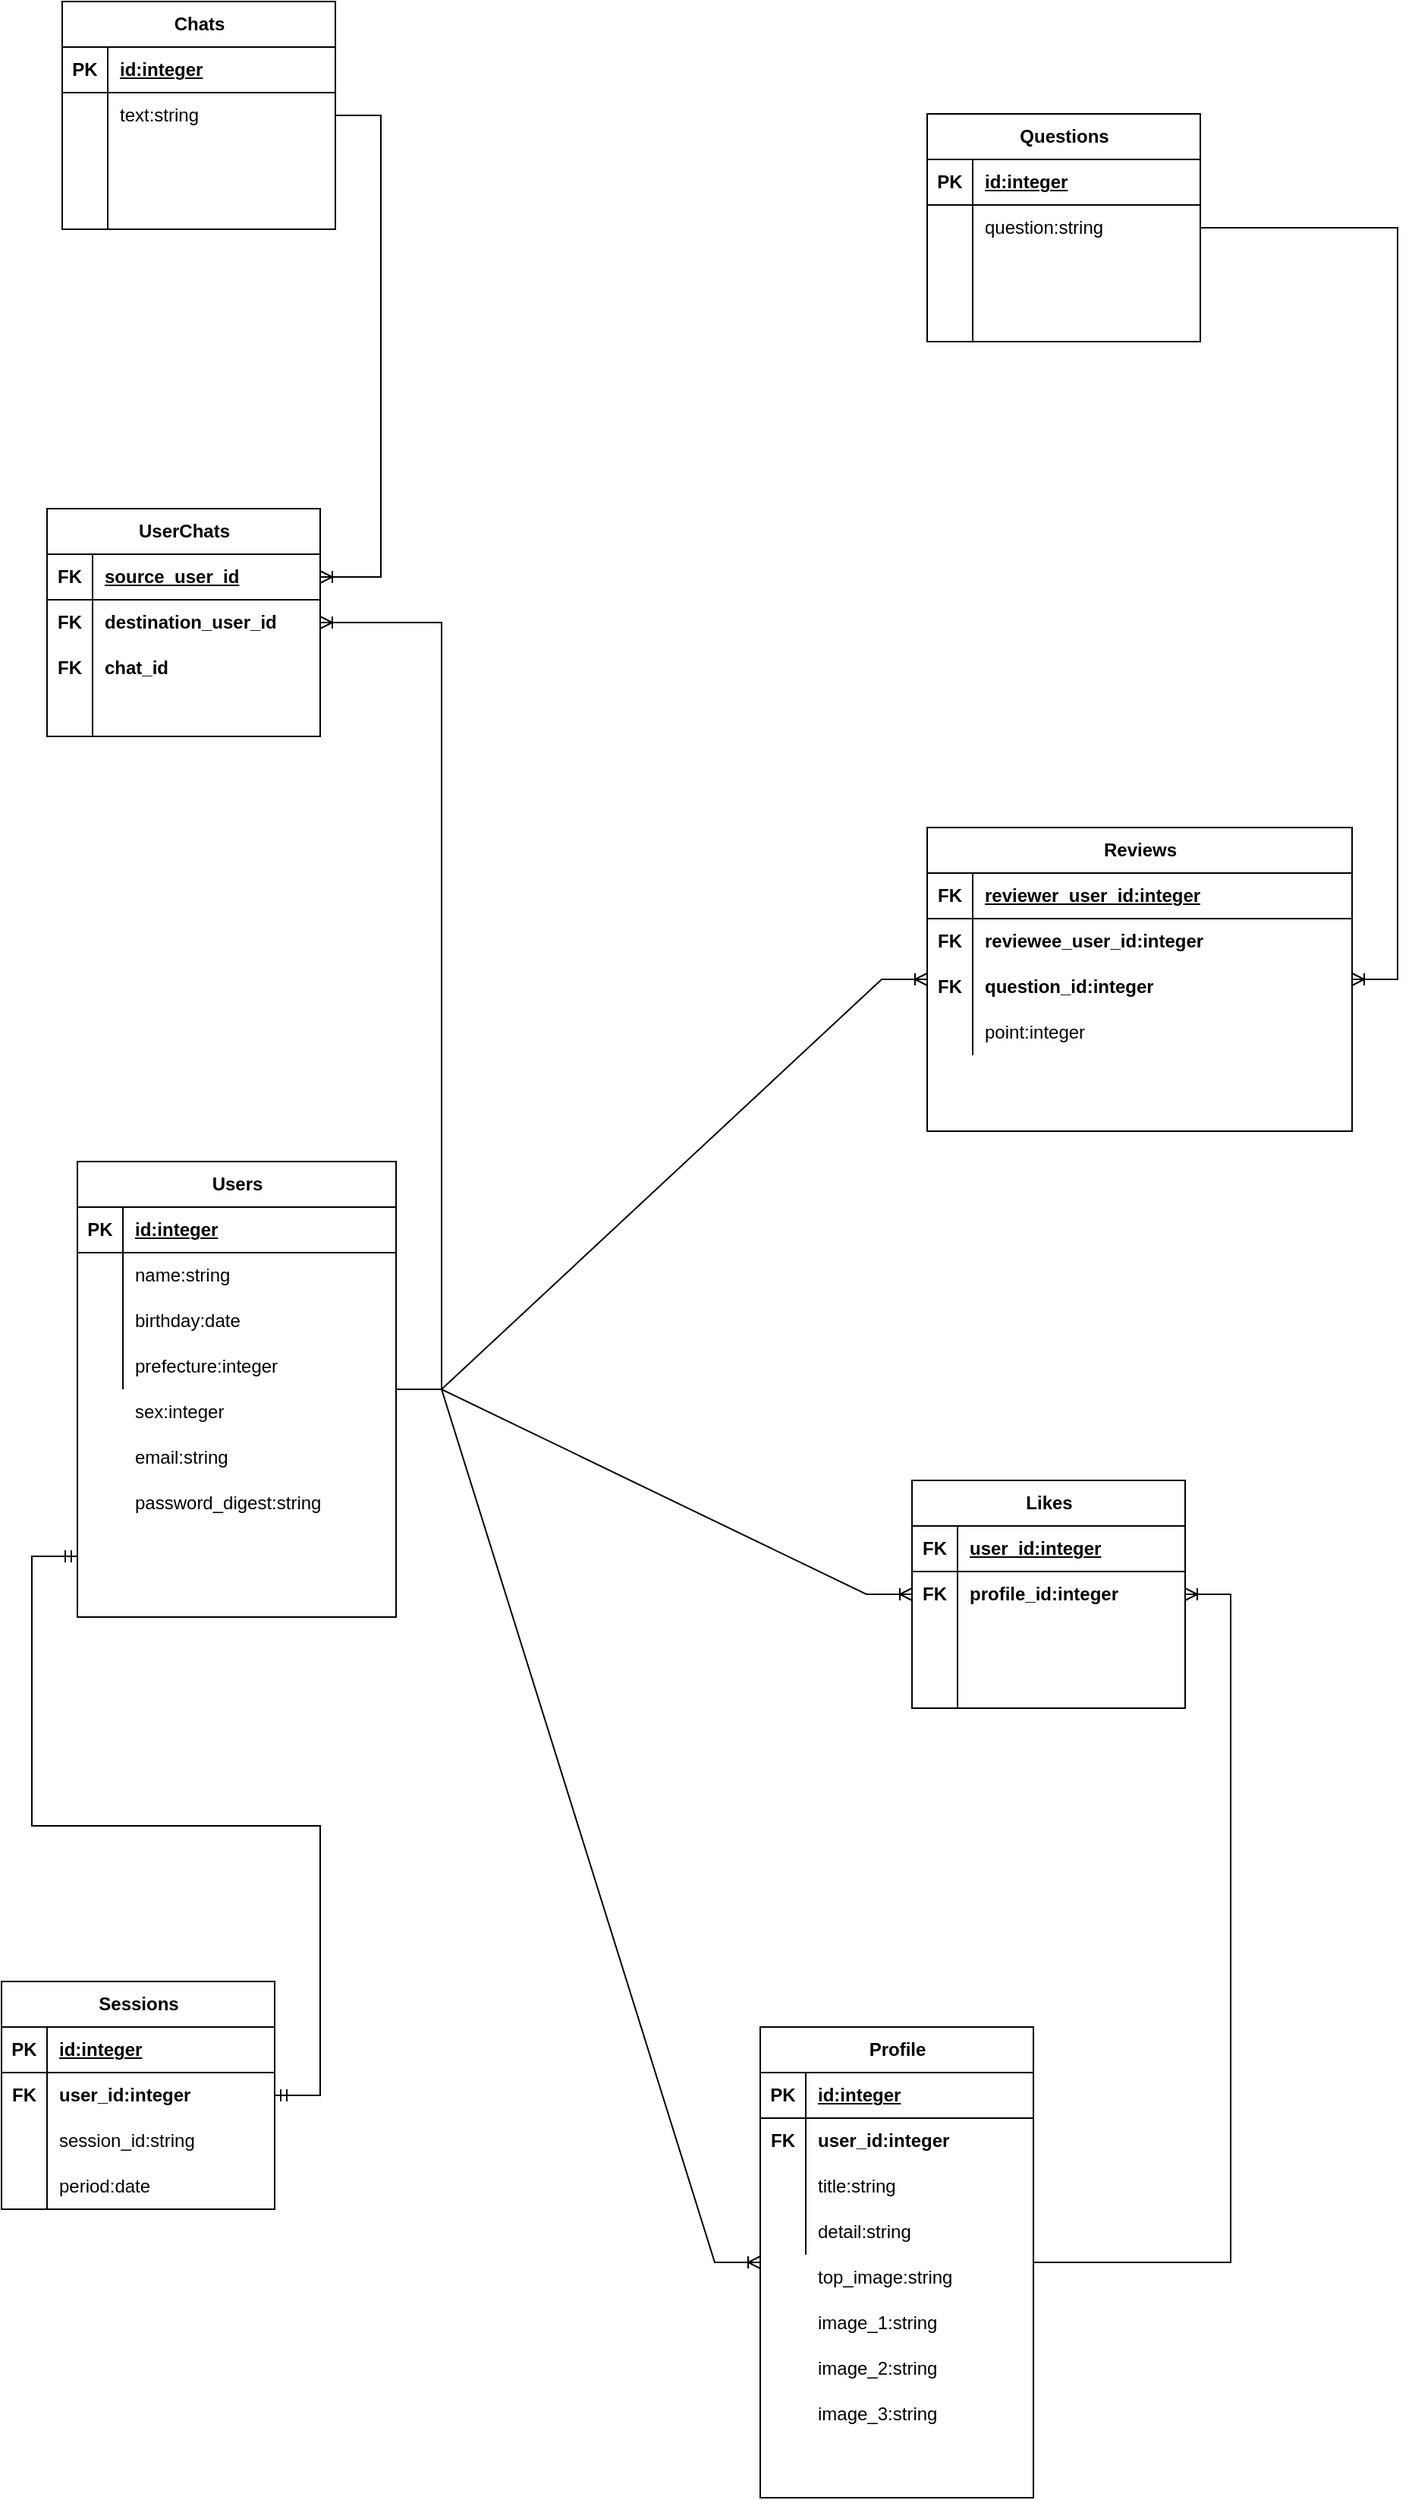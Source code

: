 <mxfile version="23.1.5" type="device">
  <diagram id="BLZIID66bsK2ptRVcvr9" name="ページ1">
    <mxGraphModel dx="1247" dy="2004" grid="1" gridSize="10" guides="1" tooltips="1" connect="1" arrows="1" fold="1" page="1" pageScale="1" pageWidth="827" pageHeight="1169" math="0" shadow="0">
      <root>
        <mxCell id="0" />
        <mxCell id="1" parent="0" />
        <mxCell id="9AcYq1qydNbDx8dI2Pm3-14" value="Users" style="shape=table;startSize=30;container=1;collapsible=1;childLayout=tableLayout;fixedRows=1;rowLines=0;fontStyle=1;align=center;resizeLast=1;html=1;" parent="1" vertex="1">
          <mxGeometry x="530" y="180" width="210" height="300" as="geometry" />
        </mxCell>
        <mxCell id="9AcYq1qydNbDx8dI2Pm3-15" value="" style="shape=tableRow;horizontal=0;startSize=0;swimlaneHead=0;swimlaneBody=0;fillColor=none;collapsible=0;dropTarget=0;points=[[0,0.5],[1,0.5]];portConstraint=eastwest;top=0;left=0;right=0;bottom=1;" parent="9AcYq1qydNbDx8dI2Pm3-14" vertex="1">
          <mxGeometry y="30" width="210" height="30" as="geometry" />
        </mxCell>
        <mxCell id="9AcYq1qydNbDx8dI2Pm3-16" value="PK" style="shape=partialRectangle;connectable=0;fillColor=none;top=0;left=0;bottom=0;right=0;fontStyle=1;overflow=hidden;whiteSpace=wrap;html=1;" parent="9AcYq1qydNbDx8dI2Pm3-15" vertex="1">
          <mxGeometry width="30" height="30" as="geometry">
            <mxRectangle width="30" height="30" as="alternateBounds" />
          </mxGeometry>
        </mxCell>
        <mxCell id="9AcYq1qydNbDx8dI2Pm3-17" value="id:integer" style="shape=partialRectangle;connectable=0;fillColor=none;top=0;left=0;bottom=0;right=0;align=left;spacingLeft=6;fontStyle=5;overflow=hidden;whiteSpace=wrap;html=1;" parent="9AcYq1qydNbDx8dI2Pm3-15" vertex="1">
          <mxGeometry x="30" width="180" height="30" as="geometry">
            <mxRectangle width="180" height="30" as="alternateBounds" />
          </mxGeometry>
        </mxCell>
        <mxCell id="9AcYq1qydNbDx8dI2Pm3-18" value="" style="shape=tableRow;horizontal=0;startSize=0;swimlaneHead=0;swimlaneBody=0;fillColor=none;collapsible=0;dropTarget=0;points=[[0,0.5],[1,0.5]];portConstraint=eastwest;top=0;left=0;right=0;bottom=0;" parent="9AcYq1qydNbDx8dI2Pm3-14" vertex="1">
          <mxGeometry y="60" width="210" height="30" as="geometry" />
        </mxCell>
        <mxCell id="9AcYq1qydNbDx8dI2Pm3-19" value="" style="shape=partialRectangle;connectable=0;fillColor=none;top=0;left=0;bottom=0;right=0;editable=1;overflow=hidden;whiteSpace=wrap;html=1;" parent="9AcYq1qydNbDx8dI2Pm3-18" vertex="1">
          <mxGeometry width="30" height="30" as="geometry">
            <mxRectangle width="30" height="30" as="alternateBounds" />
          </mxGeometry>
        </mxCell>
        <mxCell id="9AcYq1qydNbDx8dI2Pm3-20" value="name:string" style="shape=partialRectangle;connectable=0;fillColor=none;top=0;left=0;bottom=0;right=0;align=left;spacingLeft=6;overflow=hidden;whiteSpace=wrap;html=1;" parent="9AcYq1qydNbDx8dI2Pm3-18" vertex="1">
          <mxGeometry x="30" width="180" height="30" as="geometry">
            <mxRectangle width="180" height="30" as="alternateBounds" />
          </mxGeometry>
        </mxCell>
        <mxCell id="9AcYq1qydNbDx8dI2Pm3-21" value="" style="shape=tableRow;horizontal=0;startSize=0;swimlaneHead=0;swimlaneBody=0;fillColor=none;collapsible=0;dropTarget=0;points=[[0,0.5],[1,0.5]];portConstraint=eastwest;top=0;left=0;right=0;bottom=0;" parent="9AcYq1qydNbDx8dI2Pm3-14" vertex="1">
          <mxGeometry y="90" width="210" height="30" as="geometry" />
        </mxCell>
        <mxCell id="9AcYq1qydNbDx8dI2Pm3-22" value="" style="shape=partialRectangle;connectable=0;fillColor=none;top=0;left=0;bottom=0;right=0;editable=1;overflow=hidden;whiteSpace=wrap;html=1;" parent="9AcYq1qydNbDx8dI2Pm3-21" vertex="1">
          <mxGeometry width="30" height="30" as="geometry">
            <mxRectangle width="30" height="30" as="alternateBounds" />
          </mxGeometry>
        </mxCell>
        <mxCell id="9AcYq1qydNbDx8dI2Pm3-23" value="birthday:date" style="shape=partialRectangle;connectable=0;fillColor=none;top=0;left=0;bottom=0;right=0;align=left;spacingLeft=6;overflow=hidden;whiteSpace=wrap;html=1;" parent="9AcYq1qydNbDx8dI2Pm3-21" vertex="1">
          <mxGeometry x="30" width="180" height="30" as="geometry">
            <mxRectangle width="180" height="30" as="alternateBounds" />
          </mxGeometry>
        </mxCell>
        <mxCell id="9AcYq1qydNbDx8dI2Pm3-24" value="" style="shape=tableRow;horizontal=0;startSize=0;swimlaneHead=0;swimlaneBody=0;fillColor=none;collapsible=0;dropTarget=0;points=[[0,0.5],[1,0.5]];portConstraint=eastwest;top=0;left=0;right=0;bottom=0;" parent="9AcYq1qydNbDx8dI2Pm3-14" vertex="1">
          <mxGeometry y="120" width="210" height="30" as="geometry" />
        </mxCell>
        <mxCell id="9AcYq1qydNbDx8dI2Pm3-25" value="" style="shape=partialRectangle;connectable=0;fillColor=none;top=0;left=0;bottom=0;right=0;editable=1;overflow=hidden;whiteSpace=wrap;html=1;" parent="9AcYq1qydNbDx8dI2Pm3-24" vertex="1">
          <mxGeometry width="30" height="30" as="geometry">
            <mxRectangle width="30" height="30" as="alternateBounds" />
          </mxGeometry>
        </mxCell>
        <mxCell id="9AcYq1qydNbDx8dI2Pm3-26" value="prefecture:integer" style="shape=partialRectangle;connectable=0;fillColor=none;top=0;left=0;bottom=0;right=0;align=left;spacingLeft=6;overflow=hidden;whiteSpace=wrap;html=1;" parent="9AcYq1qydNbDx8dI2Pm3-24" vertex="1">
          <mxGeometry x="30" width="180" height="30" as="geometry">
            <mxRectangle width="180" height="30" as="alternateBounds" />
          </mxGeometry>
        </mxCell>
        <mxCell id="9AcYq1qydNbDx8dI2Pm3-27" value="Chats" style="shape=table;startSize=30;container=1;collapsible=1;childLayout=tableLayout;fixedRows=1;rowLines=0;fontStyle=1;align=center;resizeLast=1;html=1;" parent="1" vertex="1">
          <mxGeometry x="520" y="-584" width="180" height="150" as="geometry" />
        </mxCell>
        <mxCell id="9AcYq1qydNbDx8dI2Pm3-28" value="" style="shape=tableRow;horizontal=0;startSize=0;swimlaneHead=0;swimlaneBody=0;fillColor=none;collapsible=0;dropTarget=0;points=[[0,0.5],[1,0.5]];portConstraint=eastwest;top=0;left=0;right=0;bottom=1;" parent="9AcYq1qydNbDx8dI2Pm3-27" vertex="1">
          <mxGeometry y="30" width="180" height="30" as="geometry" />
        </mxCell>
        <mxCell id="9AcYq1qydNbDx8dI2Pm3-29" value="PK" style="shape=partialRectangle;connectable=0;fillColor=none;top=0;left=0;bottom=0;right=0;fontStyle=1;overflow=hidden;whiteSpace=wrap;html=1;" parent="9AcYq1qydNbDx8dI2Pm3-28" vertex="1">
          <mxGeometry width="30" height="30" as="geometry">
            <mxRectangle width="30" height="30" as="alternateBounds" />
          </mxGeometry>
        </mxCell>
        <mxCell id="9AcYq1qydNbDx8dI2Pm3-30" value="id:integer" style="shape=partialRectangle;connectable=0;fillColor=none;top=0;left=0;bottom=0;right=0;align=left;spacingLeft=6;fontStyle=5;overflow=hidden;whiteSpace=wrap;html=1;" parent="9AcYq1qydNbDx8dI2Pm3-28" vertex="1">
          <mxGeometry x="30" width="150" height="30" as="geometry">
            <mxRectangle width="150" height="30" as="alternateBounds" />
          </mxGeometry>
        </mxCell>
        <mxCell id="9AcYq1qydNbDx8dI2Pm3-31" value="" style="shape=tableRow;horizontal=0;startSize=0;swimlaneHead=0;swimlaneBody=0;fillColor=none;collapsible=0;dropTarget=0;points=[[0,0.5],[1,0.5]];portConstraint=eastwest;top=0;left=0;right=0;bottom=0;" parent="9AcYq1qydNbDx8dI2Pm3-27" vertex="1">
          <mxGeometry y="60" width="180" height="30" as="geometry" />
        </mxCell>
        <mxCell id="9AcYq1qydNbDx8dI2Pm3-32" value="" style="shape=partialRectangle;connectable=0;fillColor=none;top=0;left=0;bottom=0;right=0;editable=1;overflow=hidden;whiteSpace=wrap;html=1;" parent="9AcYq1qydNbDx8dI2Pm3-31" vertex="1">
          <mxGeometry width="30" height="30" as="geometry">
            <mxRectangle width="30" height="30" as="alternateBounds" />
          </mxGeometry>
        </mxCell>
        <mxCell id="9AcYq1qydNbDx8dI2Pm3-33" value="text:string" style="shape=partialRectangle;connectable=0;fillColor=none;top=0;left=0;bottom=0;right=0;align=left;spacingLeft=6;overflow=hidden;whiteSpace=wrap;html=1;" parent="9AcYq1qydNbDx8dI2Pm3-31" vertex="1">
          <mxGeometry x="30" width="150" height="30" as="geometry">
            <mxRectangle width="150" height="30" as="alternateBounds" />
          </mxGeometry>
        </mxCell>
        <mxCell id="9AcYq1qydNbDx8dI2Pm3-34" value="" style="shape=tableRow;horizontal=0;startSize=0;swimlaneHead=0;swimlaneBody=0;fillColor=none;collapsible=0;dropTarget=0;points=[[0,0.5],[1,0.5]];portConstraint=eastwest;top=0;left=0;right=0;bottom=0;" parent="9AcYq1qydNbDx8dI2Pm3-27" vertex="1">
          <mxGeometry y="90" width="180" height="30" as="geometry" />
        </mxCell>
        <mxCell id="9AcYq1qydNbDx8dI2Pm3-35" value="" style="shape=partialRectangle;connectable=0;fillColor=none;top=0;left=0;bottom=0;right=0;editable=1;overflow=hidden;whiteSpace=wrap;html=1;" parent="9AcYq1qydNbDx8dI2Pm3-34" vertex="1">
          <mxGeometry width="30" height="30" as="geometry">
            <mxRectangle width="30" height="30" as="alternateBounds" />
          </mxGeometry>
        </mxCell>
        <mxCell id="9AcYq1qydNbDx8dI2Pm3-36" value="" style="shape=partialRectangle;connectable=0;fillColor=none;top=0;left=0;bottom=0;right=0;align=left;spacingLeft=6;overflow=hidden;whiteSpace=wrap;html=1;" parent="9AcYq1qydNbDx8dI2Pm3-34" vertex="1">
          <mxGeometry x="30" width="150" height="30" as="geometry">
            <mxRectangle width="150" height="30" as="alternateBounds" />
          </mxGeometry>
        </mxCell>
        <mxCell id="9AcYq1qydNbDx8dI2Pm3-37" value="" style="shape=tableRow;horizontal=0;startSize=0;swimlaneHead=0;swimlaneBody=0;fillColor=none;collapsible=0;dropTarget=0;points=[[0,0.5],[1,0.5]];portConstraint=eastwest;top=0;left=0;right=0;bottom=0;" parent="9AcYq1qydNbDx8dI2Pm3-27" vertex="1">
          <mxGeometry y="120" width="180" height="30" as="geometry" />
        </mxCell>
        <mxCell id="9AcYq1qydNbDx8dI2Pm3-38" value="" style="shape=partialRectangle;connectable=0;fillColor=none;top=0;left=0;bottom=0;right=0;editable=1;overflow=hidden;whiteSpace=wrap;html=1;" parent="9AcYq1qydNbDx8dI2Pm3-37" vertex="1">
          <mxGeometry width="30" height="30" as="geometry">
            <mxRectangle width="30" height="30" as="alternateBounds" />
          </mxGeometry>
        </mxCell>
        <mxCell id="9AcYq1qydNbDx8dI2Pm3-39" value="" style="shape=partialRectangle;connectable=0;fillColor=none;top=0;left=0;bottom=0;right=0;align=left;spacingLeft=6;overflow=hidden;whiteSpace=wrap;html=1;" parent="9AcYq1qydNbDx8dI2Pm3-37" vertex="1">
          <mxGeometry x="30" width="150" height="30" as="geometry">
            <mxRectangle width="150" height="30" as="alternateBounds" />
          </mxGeometry>
        </mxCell>
        <mxCell id="9AcYq1qydNbDx8dI2Pm3-40" value="Reviews" style="shape=table;startSize=30;container=1;collapsible=1;childLayout=tableLayout;fixedRows=1;rowLines=0;fontStyle=1;align=center;resizeLast=1;html=1;" parent="1" vertex="1">
          <mxGeometry x="1090" y="-40" width="280" height="200" as="geometry" />
        </mxCell>
        <mxCell id="9AcYq1qydNbDx8dI2Pm3-41" value="" style="shape=tableRow;horizontal=0;startSize=0;swimlaneHead=0;swimlaneBody=0;fillColor=none;collapsible=0;dropTarget=0;points=[[0,0.5],[1,0.5]];portConstraint=eastwest;top=0;left=0;right=0;bottom=1;" parent="9AcYq1qydNbDx8dI2Pm3-40" vertex="1">
          <mxGeometry y="30" width="280" height="30" as="geometry" />
        </mxCell>
        <mxCell id="9AcYq1qydNbDx8dI2Pm3-42" value="FK" style="shape=partialRectangle;connectable=0;fillColor=none;top=0;left=0;bottom=0;right=0;fontStyle=1;overflow=hidden;whiteSpace=wrap;html=1;" parent="9AcYq1qydNbDx8dI2Pm3-41" vertex="1">
          <mxGeometry width="30" height="30" as="geometry">
            <mxRectangle width="30" height="30" as="alternateBounds" />
          </mxGeometry>
        </mxCell>
        <mxCell id="9AcYq1qydNbDx8dI2Pm3-43" value="reviewer_user_id:integer" style="shape=partialRectangle;connectable=0;fillColor=none;top=0;left=0;bottom=0;right=0;align=left;spacingLeft=6;fontStyle=5;overflow=hidden;whiteSpace=wrap;html=1;" parent="9AcYq1qydNbDx8dI2Pm3-41" vertex="1">
          <mxGeometry x="30" width="250" height="30" as="geometry">
            <mxRectangle width="250" height="30" as="alternateBounds" />
          </mxGeometry>
        </mxCell>
        <mxCell id="9AcYq1qydNbDx8dI2Pm3-44" value="" style="shape=tableRow;horizontal=0;startSize=0;swimlaneHead=0;swimlaneBody=0;fillColor=none;collapsible=0;dropTarget=0;points=[[0,0.5],[1,0.5]];portConstraint=eastwest;top=0;left=0;right=0;bottom=0;" parent="9AcYq1qydNbDx8dI2Pm3-40" vertex="1">
          <mxGeometry y="60" width="280" height="30" as="geometry" />
        </mxCell>
        <mxCell id="9AcYq1qydNbDx8dI2Pm3-45" value="" style="shape=partialRectangle;connectable=0;fillColor=none;top=0;left=0;bottom=0;right=0;editable=1;overflow=hidden;whiteSpace=wrap;html=1;" parent="9AcYq1qydNbDx8dI2Pm3-44" vertex="1">
          <mxGeometry width="30" height="30" as="geometry">
            <mxRectangle width="30" height="30" as="alternateBounds" />
          </mxGeometry>
        </mxCell>
        <mxCell id="9AcYq1qydNbDx8dI2Pm3-46" value="reviewee_user_id:integer" style="shape=partialRectangle;connectable=0;fillColor=none;top=0;left=0;bottom=0;right=0;align=left;spacingLeft=6;overflow=hidden;whiteSpace=wrap;html=1;fontStyle=1" parent="9AcYq1qydNbDx8dI2Pm3-44" vertex="1">
          <mxGeometry x="30" width="250" height="30" as="geometry">
            <mxRectangle width="250" height="30" as="alternateBounds" />
          </mxGeometry>
        </mxCell>
        <mxCell id="9AcYq1qydNbDx8dI2Pm3-47" value="" style="shape=tableRow;horizontal=0;startSize=0;swimlaneHead=0;swimlaneBody=0;fillColor=none;collapsible=0;dropTarget=0;points=[[0,0.5],[1,0.5]];portConstraint=eastwest;top=0;left=0;right=0;bottom=0;" parent="9AcYq1qydNbDx8dI2Pm3-40" vertex="1">
          <mxGeometry y="90" width="280" height="30" as="geometry" />
        </mxCell>
        <mxCell id="9AcYq1qydNbDx8dI2Pm3-48" value="" style="shape=partialRectangle;connectable=0;fillColor=none;top=0;left=0;bottom=0;right=0;editable=1;overflow=hidden;whiteSpace=wrap;html=1;" parent="9AcYq1qydNbDx8dI2Pm3-47" vertex="1">
          <mxGeometry width="30" height="30" as="geometry">
            <mxRectangle width="30" height="30" as="alternateBounds" />
          </mxGeometry>
        </mxCell>
        <mxCell id="9AcYq1qydNbDx8dI2Pm3-49" value="&lt;b&gt;question_id:integer&lt;/b&gt;" style="shape=partialRectangle;connectable=0;fillColor=none;top=0;left=0;bottom=0;right=0;align=left;spacingLeft=6;overflow=hidden;whiteSpace=wrap;html=1;" parent="9AcYq1qydNbDx8dI2Pm3-47" vertex="1">
          <mxGeometry x="30" width="250" height="30" as="geometry">
            <mxRectangle width="250" height="30" as="alternateBounds" />
          </mxGeometry>
        </mxCell>
        <mxCell id="9AcYq1qydNbDx8dI2Pm3-50" value="" style="shape=tableRow;horizontal=0;startSize=0;swimlaneHead=0;swimlaneBody=0;fillColor=none;collapsible=0;dropTarget=0;points=[[0,0.5],[1,0.5]];portConstraint=eastwest;top=0;left=0;right=0;bottom=0;" parent="9AcYq1qydNbDx8dI2Pm3-40" vertex="1">
          <mxGeometry y="120" width="280" height="30" as="geometry" />
        </mxCell>
        <mxCell id="9AcYq1qydNbDx8dI2Pm3-51" value="" style="shape=partialRectangle;connectable=0;fillColor=none;top=0;left=0;bottom=0;right=0;editable=1;overflow=hidden;whiteSpace=wrap;html=1;" parent="9AcYq1qydNbDx8dI2Pm3-50" vertex="1">
          <mxGeometry width="30" height="30" as="geometry">
            <mxRectangle width="30" height="30" as="alternateBounds" />
          </mxGeometry>
        </mxCell>
        <mxCell id="9AcYq1qydNbDx8dI2Pm3-52" value="point:integer" style="shape=partialRectangle;connectable=0;fillColor=none;top=0;left=0;bottom=0;right=0;align=left;spacingLeft=6;overflow=hidden;whiteSpace=wrap;html=1;" parent="9AcYq1qydNbDx8dI2Pm3-50" vertex="1">
          <mxGeometry x="30" width="250" height="30" as="geometry">
            <mxRectangle width="250" height="30" as="alternateBounds" />
          </mxGeometry>
        </mxCell>
        <mxCell id="9AcYq1qydNbDx8dI2Pm3-53" value="Sessions" style="shape=table;startSize=30;container=1;collapsible=1;childLayout=tableLayout;fixedRows=1;rowLines=0;fontStyle=1;align=center;resizeLast=1;html=1;" parent="1" vertex="1">
          <mxGeometry x="480" y="720" width="180" height="150" as="geometry" />
        </mxCell>
        <mxCell id="9AcYq1qydNbDx8dI2Pm3-54" value="" style="shape=tableRow;horizontal=0;startSize=0;swimlaneHead=0;swimlaneBody=0;fillColor=none;collapsible=0;dropTarget=0;points=[[0,0.5],[1,0.5]];portConstraint=eastwest;top=0;left=0;right=0;bottom=1;" parent="9AcYq1qydNbDx8dI2Pm3-53" vertex="1">
          <mxGeometry y="30" width="180" height="30" as="geometry" />
        </mxCell>
        <mxCell id="9AcYq1qydNbDx8dI2Pm3-55" value="PK" style="shape=partialRectangle;connectable=0;fillColor=none;top=0;left=0;bottom=0;right=0;fontStyle=1;overflow=hidden;whiteSpace=wrap;html=1;" parent="9AcYq1qydNbDx8dI2Pm3-54" vertex="1">
          <mxGeometry width="30" height="30" as="geometry">
            <mxRectangle width="30" height="30" as="alternateBounds" />
          </mxGeometry>
        </mxCell>
        <mxCell id="9AcYq1qydNbDx8dI2Pm3-56" value="id:integer" style="shape=partialRectangle;connectable=0;fillColor=none;top=0;left=0;bottom=0;right=0;align=left;spacingLeft=6;fontStyle=5;overflow=hidden;whiteSpace=wrap;html=1;" parent="9AcYq1qydNbDx8dI2Pm3-54" vertex="1">
          <mxGeometry x="30" width="150" height="30" as="geometry">
            <mxRectangle width="150" height="30" as="alternateBounds" />
          </mxGeometry>
        </mxCell>
        <mxCell id="9AcYq1qydNbDx8dI2Pm3-57" value="" style="shape=tableRow;horizontal=0;startSize=0;swimlaneHead=0;swimlaneBody=0;fillColor=none;collapsible=0;dropTarget=0;points=[[0,0.5],[1,0.5]];portConstraint=eastwest;top=0;left=0;right=0;bottom=0;" parent="9AcYq1qydNbDx8dI2Pm3-53" vertex="1">
          <mxGeometry y="60" width="180" height="30" as="geometry" />
        </mxCell>
        <mxCell id="9AcYq1qydNbDx8dI2Pm3-58" value="" style="shape=partialRectangle;connectable=0;fillColor=none;top=0;left=0;bottom=0;right=0;editable=1;overflow=hidden;whiteSpace=wrap;html=1;" parent="9AcYq1qydNbDx8dI2Pm3-57" vertex="1">
          <mxGeometry width="30" height="30" as="geometry">
            <mxRectangle width="30" height="30" as="alternateBounds" />
          </mxGeometry>
        </mxCell>
        <mxCell id="9AcYq1qydNbDx8dI2Pm3-59" value="user_id:integer" style="shape=partialRectangle;connectable=0;fillColor=none;top=0;left=0;bottom=0;right=0;align=left;spacingLeft=6;overflow=hidden;whiteSpace=wrap;html=1;fontStyle=1" parent="9AcYq1qydNbDx8dI2Pm3-57" vertex="1">
          <mxGeometry x="30" width="150" height="30" as="geometry">
            <mxRectangle width="150" height="30" as="alternateBounds" />
          </mxGeometry>
        </mxCell>
        <mxCell id="9AcYq1qydNbDx8dI2Pm3-60" value="" style="shape=tableRow;horizontal=0;startSize=0;swimlaneHead=0;swimlaneBody=0;fillColor=none;collapsible=0;dropTarget=0;points=[[0,0.5],[1,0.5]];portConstraint=eastwest;top=0;left=0;right=0;bottom=0;" parent="9AcYq1qydNbDx8dI2Pm3-53" vertex="1">
          <mxGeometry y="90" width="180" height="30" as="geometry" />
        </mxCell>
        <mxCell id="9AcYq1qydNbDx8dI2Pm3-61" value="" style="shape=partialRectangle;connectable=0;fillColor=none;top=0;left=0;bottom=0;right=0;editable=1;overflow=hidden;whiteSpace=wrap;html=1;" parent="9AcYq1qydNbDx8dI2Pm3-60" vertex="1">
          <mxGeometry width="30" height="30" as="geometry">
            <mxRectangle width="30" height="30" as="alternateBounds" />
          </mxGeometry>
        </mxCell>
        <mxCell id="9AcYq1qydNbDx8dI2Pm3-62" value="session_id:string" style="shape=partialRectangle;connectable=0;fillColor=none;top=0;left=0;bottom=0;right=0;align=left;spacingLeft=6;overflow=hidden;whiteSpace=wrap;html=1;" parent="9AcYq1qydNbDx8dI2Pm3-60" vertex="1">
          <mxGeometry x="30" width="150" height="30" as="geometry">
            <mxRectangle width="150" height="30" as="alternateBounds" />
          </mxGeometry>
        </mxCell>
        <mxCell id="9AcYq1qydNbDx8dI2Pm3-63" value="" style="shape=tableRow;horizontal=0;startSize=0;swimlaneHead=0;swimlaneBody=0;fillColor=none;collapsible=0;dropTarget=0;points=[[0,0.5],[1,0.5]];portConstraint=eastwest;top=0;left=0;right=0;bottom=0;" parent="9AcYq1qydNbDx8dI2Pm3-53" vertex="1">
          <mxGeometry y="120" width="180" height="30" as="geometry" />
        </mxCell>
        <mxCell id="9AcYq1qydNbDx8dI2Pm3-64" value="" style="shape=partialRectangle;connectable=0;fillColor=none;top=0;left=0;bottom=0;right=0;editable=1;overflow=hidden;whiteSpace=wrap;html=1;" parent="9AcYq1qydNbDx8dI2Pm3-63" vertex="1">
          <mxGeometry width="30" height="30" as="geometry">
            <mxRectangle width="30" height="30" as="alternateBounds" />
          </mxGeometry>
        </mxCell>
        <mxCell id="9AcYq1qydNbDx8dI2Pm3-65" value="" style="shape=partialRectangle;connectable=0;fillColor=none;top=0;left=0;bottom=0;right=0;align=left;spacingLeft=6;overflow=hidden;whiteSpace=wrap;html=1;" parent="9AcYq1qydNbDx8dI2Pm3-63" vertex="1">
          <mxGeometry x="30" width="150" height="30" as="geometry">
            <mxRectangle width="150" height="30" as="alternateBounds" />
          </mxGeometry>
        </mxCell>
        <mxCell id="9AcYq1qydNbDx8dI2Pm3-67" value="sex:integer" style="shape=partialRectangle;connectable=0;fillColor=none;top=0;left=0;bottom=0;right=0;align=left;spacingLeft=6;overflow=hidden;whiteSpace=wrap;html=1;" parent="1" vertex="1">
          <mxGeometry x="560" y="330" width="150" height="30" as="geometry">
            <mxRectangle width="150" height="30" as="alternateBounds" />
          </mxGeometry>
        </mxCell>
        <mxCell id="9AcYq1qydNbDx8dI2Pm3-68" value="email:string" style="shape=partialRectangle;connectable=0;fillColor=none;top=0;left=0;bottom=0;right=0;align=left;spacingLeft=6;overflow=hidden;whiteSpace=wrap;html=1;" parent="1" vertex="1">
          <mxGeometry x="560" y="360" width="150" height="30" as="geometry">
            <mxRectangle width="150" height="30" as="alternateBounds" />
          </mxGeometry>
        </mxCell>
        <mxCell id="9AcYq1qydNbDx8dI2Pm3-109" value="" style="edgeStyle=entityRelationEdgeStyle;fontSize=12;html=1;endArrow=ERoneToMany;rounded=0;" parent="1" source="9AcYq1qydNbDx8dI2Pm3-14" target="9AcYq1qydNbDx8dI2Pm3-1" edge="1">
          <mxGeometry width="100" height="100" relative="1" as="geometry">
            <mxPoint x="780" y="190" as="sourcePoint" />
            <mxPoint x="960" y="440" as="targetPoint" />
          </mxGeometry>
        </mxCell>
        <mxCell id="9AcYq1qydNbDx8dI2Pm3-110" value="" style="edgeStyle=entityRelationEdgeStyle;fontSize=12;html=1;endArrow=ERoneToMany;rounded=0;" parent="1" source="9AcYq1qydNbDx8dI2Pm3-72" target="9AcYq1qydNbDx8dI2Pm3-1" edge="1">
          <mxGeometry width="100" height="100" relative="1" as="geometry">
            <mxPoint x="860" y="540" as="sourcePoint" />
            <mxPoint x="1350" y="465" as="targetPoint" />
            <Array as="points">
              <mxPoint x="1370" y="630" />
              <mxPoint x="1430" y="610" />
            </Array>
          </mxGeometry>
        </mxCell>
        <mxCell id="9AcYq1qydNbDx8dI2Pm3-111" value="" style="edgeStyle=entityRelationEdgeStyle;fontSize=12;html=1;endArrow=ERoneToMany;rounded=0;" parent="1" source="9AcYq1qydNbDx8dI2Pm3-14" target="9AcYq1qydNbDx8dI2Pm3-72" edge="1">
          <mxGeometry width="100" height="100" relative="1" as="geometry">
            <mxPoint x="880" y="190" as="sourcePoint" />
            <mxPoint x="1090" y="500" as="targetPoint" />
          </mxGeometry>
        </mxCell>
        <mxCell id="9AcYq1qydNbDx8dI2Pm3-112" value="" style="group" parent="1" vertex="1" connectable="0">
          <mxGeometry x="1080" y="390" width="180" height="150" as="geometry" />
        </mxCell>
        <mxCell id="9AcYq1qydNbDx8dI2Pm3-1" value="Likes" style="shape=table;startSize=30;container=1;collapsible=1;childLayout=tableLayout;fixedRows=1;rowLines=0;fontStyle=1;align=center;resizeLast=1;html=1;" parent="9AcYq1qydNbDx8dI2Pm3-112" vertex="1">
          <mxGeometry width="180" height="150" as="geometry" />
        </mxCell>
        <mxCell id="9AcYq1qydNbDx8dI2Pm3-2" value="" style="shape=tableRow;horizontal=0;startSize=0;swimlaneHead=0;swimlaneBody=0;fillColor=none;collapsible=0;dropTarget=0;points=[[0,0.5],[1,0.5]];portConstraint=eastwest;top=0;left=0;right=0;bottom=1;" parent="9AcYq1qydNbDx8dI2Pm3-1" vertex="1">
          <mxGeometry y="30" width="180" height="30" as="geometry" />
        </mxCell>
        <mxCell id="9AcYq1qydNbDx8dI2Pm3-3" value="FK" style="shape=partialRectangle;connectable=0;fillColor=none;top=0;left=0;bottom=0;right=0;fontStyle=1;overflow=hidden;whiteSpace=wrap;html=1;" parent="9AcYq1qydNbDx8dI2Pm3-2" vertex="1">
          <mxGeometry width="30" height="30" as="geometry">
            <mxRectangle width="30" height="30" as="alternateBounds" />
          </mxGeometry>
        </mxCell>
        <mxCell id="9AcYq1qydNbDx8dI2Pm3-4" value="user_id:integer" style="shape=partialRectangle;connectable=0;fillColor=none;top=0;left=0;bottom=0;right=0;align=left;spacingLeft=6;fontStyle=5;overflow=hidden;whiteSpace=wrap;html=1;" parent="9AcYq1qydNbDx8dI2Pm3-2" vertex="1">
          <mxGeometry x="30" width="150" height="30" as="geometry">
            <mxRectangle width="150" height="30" as="alternateBounds" />
          </mxGeometry>
        </mxCell>
        <mxCell id="9AcYq1qydNbDx8dI2Pm3-5" value="" style="shape=tableRow;horizontal=0;startSize=0;swimlaneHead=0;swimlaneBody=0;fillColor=none;collapsible=0;dropTarget=0;points=[[0,0.5],[1,0.5]];portConstraint=eastwest;top=0;left=0;right=0;bottom=0;" parent="9AcYq1qydNbDx8dI2Pm3-1" vertex="1">
          <mxGeometry y="60" width="180" height="30" as="geometry" />
        </mxCell>
        <mxCell id="9AcYq1qydNbDx8dI2Pm3-6" value="" style="shape=partialRectangle;connectable=0;fillColor=none;top=0;left=0;bottom=0;right=0;editable=1;overflow=hidden;whiteSpace=wrap;html=1;" parent="9AcYq1qydNbDx8dI2Pm3-5" vertex="1">
          <mxGeometry width="30" height="30" as="geometry">
            <mxRectangle width="30" height="30" as="alternateBounds" />
          </mxGeometry>
        </mxCell>
        <mxCell id="9AcYq1qydNbDx8dI2Pm3-7" value="profile_id:integer" style="shape=partialRectangle;connectable=0;fillColor=none;top=0;left=0;bottom=0;right=0;align=left;spacingLeft=6;overflow=hidden;whiteSpace=wrap;html=1;fontStyle=1" parent="9AcYq1qydNbDx8dI2Pm3-5" vertex="1">
          <mxGeometry x="30" width="150" height="30" as="geometry">
            <mxRectangle width="150" height="30" as="alternateBounds" />
          </mxGeometry>
        </mxCell>
        <mxCell id="9AcYq1qydNbDx8dI2Pm3-8" value="" style="shape=tableRow;horizontal=0;startSize=0;swimlaneHead=0;swimlaneBody=0;fillColor=none;collapsible=0;dropTarget=0;points=[[0,0.5],[1,0.5]];portConstraint=eastwest;top=0;left=0;right=0;bottom=0;" parent="9AcYq1qydNbDx8dI2Pm3-1" vertex="1">
          <mxGeometry y="90" width="180" height="30" as="geometry" />
        </mxCell>
        <mxCell id="9AcYq1qydNbDx8dI2Pm3-9" value="" style="shape=partialRectangle;connectable=0;fillColor=none;top=0;left=0;bottom=0;right=0;editable=1;overflow=hidden;whiteSpace=wrap;html=1;" parent="9AcYq1qydNbDx8dI2Pm3-8" vertex="1">
          <mxGeometry width="30" height="30" as="geometry">
            <mxRectangle width="30" height="30" as="alternateBounds" />
          </mxGeometry>
        </mxCell>
        <mxCell id="9AcYq1qydNbDx8dI2Pm3-10" value="" style="shape=partialRectangle;connectable=0;fillColor=none;top=0;left=0;bottom=0;right=0;align=left;spacingLeft=6;overflow=hidden;whiteSpace=wrap;html=1;" parent="9AcYq1qydNbDx8dI2Pm3-8" vertex="1">
          <mxGeometry x="30" width="150" height="30" as="geometry">
            <mxRectangle width="150" height="30" as="alternateBounds" />
          </mxGeometry>
        </mxCell>
        <mxCell id="9AcYq1qydNbDx8dI2Pm3-11" value="" style="shape=tableRow;horizontal=0;startSize=0;swimlaneHead=0;swimlaneBody=0;fillColor=none;collapsible=0;dropTarget=0;points=[[0,0.5],[1,0.5]];portConstraint=eastwest;top=0;left=0;right=0;bottom=0;" parent="9AcYq1qydNbDx8dI2Pm3-1" vertex="1">
          <mxGeometry y="120" width="180" height="30" as="geometry" />
        </mxCell>
        <mxCell id="9AcYq1qydNbDx8dI2Pm3-12" value="" style="shape=partialRectangle;connectable=0;fillColor=none;top=0;left=0;bottom=0;right=0;editable=1;overflow=hidden;whiteSpace=wrap;html=1;" parent="9AcYq1qydNbDx8dI2Pm3-11" vertex="1">
          <mxGeometry width="30" height="30" as="geometry">
            <mxRectangle width="30" height="30" as="alternateBounds" />
          </mxGeometry>
        </mxCell>
        <mxCell id="9AcYq1qydNbDx8dI2Pm3-13" value="" style="shape=partialRectangle;connectable=0;fillColor=none;top=0;left=0;bottom=0;right=0;align=left;spacingLeft=6;overflow=hidden;whiteSpace=wrap;html=1;" parent="9AcYq1qydNbDx8dI2Pm3-11" vertex="1">
          <mxGeometry x="30" width="150" height="30" as="geometry">
            <mxRectangle width="150" height="30" as="alternateBounds" />
          </mxGeometry>
        </mxCell>
        <mxCell id="9AcYq1qydNbDx8dI2Pm3-103" value="FK" style="shape=partialRectangle;connectable=0;fillColor=none;top=0;left=0;bottom=0;right=0;fontStyle=1;overflow=hidden;whiteSpace=wrap;html=1;" parent="9AcYq1qydNbDx8dI2Pm3-112" vertex="1">
          <mxGeometry y="60" width="30" height="30" as="geometry">
            <mxRectangle width="30" height="30" as="alternateBounds" />
          </mxGeometry>
        </mxCell>
        <mxCell id="9AcYq1qydNbDx8dI2Pm3-115" value="" style="group" parent="1" vertex="1" connectable="0">
          <mxGeometry x="980" y="750" width="180" height="310" as="geometry" />
        </mxCell>
        <mxCell id="9AcYq1qydNbDx8dI2Pm3-72" value="Profile" style="shape=table;startSize=30;container=1;collapsible=1;childLayout=tableLayout;fixedRows=1;rowLines=0;fontStyle=1;align=center;resizeLast=1;html=1;" parent="9AcYq1qydNbDx8dI2Pm3-115" vertex="1">
          <mxGeometry width="180" height="310" as="geometry" />
        </mxCell>
        <mxCell id="9AcYq1qydNbDx8dI2Pm3-73" value="" style="shape=tableRow;horizontal=0;startSize=0;swimlaneHead=0;swimlaneBody=0;fillColor=none;collapsible=0;dropTarget=0;points=[[0,0.5],[1,0.5]];portConstraint=eastwest;top=0;left=0;right=0;bottom=1;" parent="9AcYq1qydNbDx8dI2Pm3-72" vertex="1">
          <mxGeometry y="30" width="180" height="30" as="geometry" />
        </mxCell>
        <mxCell id="9AcYq1qydNbDx8dI2Pm3-74" value="PK" style="shape=partialRectangle;connectable=0;fillColor=none;top=0;left=0;bottom=0;right=0;fontStyle=1;overflow=hidden;whiteSpace=wrap;html=1;" parent="9AcYq1qydNbDx8dI2Pm3-73" vertex="1">
          <mxGeometry width="30" height="30" as="geometry">
            <mxRectangle width="30" height="30" as="alternateBounds" />
          </mxGeometry>
        </mxCell>
        <mxCell id="9AcYq1qydNbDx8dI2Pm3-75" value="id:integer" style="shape=partialRectangle;connectable=0;fillColor=none;top=0;left=0;bottom=0;right=0;align=left;spacingLeft=6;fontStyle=5;overflow=hidden;whiteSpace=wrap;html=1;" parent="9AcYq1qydNbDx8dI2Pm3-73" vertex="1">
          <mxGeometry x="30" width="150" height="30" as="geometry">
            <mxRectangle width="150" height="30" as="alternateBounds" />
          </mxGeometry>
        </mxCell>
        <mxCell id="9AcYq1qydNbDx8dI2Pm3-76" value="" style="shape=tableRow;horizontal=0;startSize=0;swimlaneHead=0;swimlaneBody=0;fillColor=none;collapsible=0;dropTarget=0;points=[[0,0.5],[1,0.5]];portConstraint=eastwest;top=0;left=0;right=0;bottom=0;" parent="9AcYq1qydNbDx8dI2Pm3-72" vertex="1">
          <mxGeometry y="60" width="180" height="30" as="geometry" />
        </mxCell>
        <mxCell id="9AcYq1qydNbDx8dI2Pm3-77" value="" style="shape=partialRectangle;connectable=0;fillColor=none;top=0;left=0;bottom=0;right=0;editable=1;overflow=hidden;whiteSpace=wrap;html=1;" parent="9AcYq1qydNbDx8dI2Pm3-76" vertex="1">
          <mxGeometry width="30" height="30" as="geometry">
            <mxRectangle width="30" height="30" as="alternateBounds" />
          </mxGeometry>
        </mxCell>
        <mxCell id="9AcYq1qydNbDx8dI2Pm3-78" value="user_id:integer" style="shape=partialRectangle;connectable=0;fillColor=none;top=0;left=0;bottom=0;right=0;align=left;spacingLeft=6;overflow=hidden;whiteSpace=wrap;html=1;fontStyle=1" parent="9AcYq1qydNbDx8dI2Pm3-76" vertex="1">
          <mxGeometry x="30" width="150" height="30" as="geometry">
            <mxRectangle width="150" height="30" as="alternateBounds" />
          </mxGeometry>
        </mxCell>
        <mxCell id="9AcYq1qydNbDx8dI2Pm3-79" value="" style="shape=tableRow;horizontal=0;startSize=0;swimlaneHead=0;swimlaneBody=0;fillColor=none;collapsible=0;dropTarget=0;points=[[0,0.5],[1,0.5]];portConstraint=eastwest;top=0;left=0;right=0;bottom=0;" parent="9AcYq1qydNbDx8dI2Pm3-72" vertex="1">
          <mxGeometry y="90" width="180" height="30" as="geometry" />
        </mxCell>
        <mxCell id="9AcYq1qydNbDx8dI2Pm3-80" value="" style="shape=partialRectangle;connectable=0;fillColor=none;top=0;left=0;bottom=0;right=0;editable=1;overflow=hidden;whiteSpace=wrap;html=1;" parent="9AcYq1qydNbDx8dI2Pm3-79" vertex="1">
          <mxGeometry width="30" height="30" as="geometry">
            <mxRectangle width="30" height="30" as="alternateBounds" />
          </mxGeometry>
        </mxCell>
        <mxCell id="9AcYq1qydNbDx8dI2Pm3-81" value="title:string" style="shape=partialRectangle;connectable=0;fillColor=none;top=0;left=0;bottom=0;right=0;align=left;spacingLeft=6;overflow=hidden;whiteSpace=wrap;html=1;" parent="9AcYq1qydNbDx8dI2Pm3-79" vertex="1">
          <mxGeometry x="30" width="150" height="30" as="geometry">
            <mxRectangle width="150" height="30" as="alternateBounds" />
          </mxGeometry>
        </mxCell>
        <mxCell id="9AcYq1qydNbDx8dI2Pm3-82" value="" style="shape=tableRow;horizontal=0;startSize=0;swimlaneHead=0;swimlaneBody=0;fillColor=none;collapsible=0;dropTarget=0;points=[[0,0.5],[1,0.5]];portConstraint=eastwest;top=0;left=0;right=0;bottom=0;" parent="9AcYq1qydNbDx8dI2Pm3-72" vertex="1">
          <mxGeometry y="120" width="180" height="30" as="geometry" />
        </mxCell>
        <mxCell id="9AcYq1qydNbDx8dI2Pm3-83" value="" style="shape=partialRectangle;connectable=0;fillColor=none;top=0;left=0;bottom=0;right=0;editable=1;overflow=hidden;whiteSpace=wrap;html=1;" parent="9AcYq1qydNbDx8dI2Pm3-82" vertex="1">
          <mxGeometry width="30" height="30" as="geometry">
            <mxRectangle width="30" height="30" as="alternateBounds" />
          </mxGeometry>
        </mxCell>
        <mxCell id="9AcYq1qydNbDx8dI2Pm3-84" value="detail:string" style="shape=partialRectangle;connectable=0;fillColor=none;top=0;left=0;bottom=0;right=0;align=left;spacingLeft=6;overflow=hidden;whiteSpace=wrap;html=1;" parent="9AcYq1qydNbDx8dI2Pm3-82" vertex="1">
          <mxGeometry x="30" width="150" height="30" as="geometry">
            <mxRectangle width="150" height="30" as="alternateBounds" />
          </mxGeometry>
        </mxCell>
        <mxCell id="9AcYq1qydNbDx8dI2Pm3-114" value="FK" style="shape=partialRectangle;connectable=0;fillColor=none;top=0;left=0;bottom=0;right=0;fontStyle=1;overflow=hidden;whiteSpace=wrap;html=1;" parent="9AcYq1qydNbDx8dI2Pm3-115" vertex="1">
          <mxGeometry y="60" width="30" height="30" as="geometry">
            <mxRectangle width="30" height="30" as="alternateBounds" />
          </mxGeometry>
        </mxCell>
        <mxCell id="9AcYq1qydNbDx8dI2Pm3-146" value="image_1:string" style="shape=partialRectangle;connectable=0;fillColor=none;top=0;left=0;bottom=0;right=0;align=left;spacingLeft=6;overflow=hidden;whiteSpace=wrap;html=1;" parent="9AcYq1qydNbDx8dI2Pm3-115" vertex="1">
          <mxGeometry x="30" y="180" width="150" height="30" as="geometry">
            <mxRectangle width="150" height="30" as="alternateBounds" />
          </mxGeometry>
        </mxCell>
        <mxCell id="9AcYq1qydNbDx8dI2Pm3-148" value="image_3:string" style="shape=partialRectangle;connectable=0;fillColor=none;top=0;left=0;bottom=0;right=0;align=left;spacingLeft=6;overflow=hidden;whiteSpace=wrap;html=1;" parent="9AcYq1qydNbDx8dI2Pm3-115" vertex="1">
          <mxGeometry x="30" y="240" width="150" height="30" as="geometry">
            <mxRectangle width="150" height="30" as="alternateBounds" />
          </mxGeometry>
        </mxCell>
        <mxCell id="9AcYq1qydNbDx8dI2Pm3-147" value="image_2:string" style="shape=partialRectangle;connectable=0;fillColor=none;top=0;left=0;bottom=0;right=0;align=left;spacingLeft=6;overflow=hidden;whiteSpace=wrap;html=1;" parent="9AcYq1qydNbDx8dI2Pm3-115" vertex="1">
          <mxGeometry x="30" y="210" width="150" height="30" as="geometry">
            <mxRectangle width="150" height="30" as="alternateBounds" />
          </mxGeometry>
        </mxCell>
        <mxCell id="9AcYq1qydNbDx8dI2Pm3-116" value="FK" style="shape=partialRectangle;connectable=0;fillColor=none;top=0;left=0;bottom=0;right=0;fontStyle=1;overflow=hidden;whiteSpace=wrap;html=1;" parent="1" vertex="1">
          <mxGeometry x="1090" y="20" width="30" height="30" as="geometry">
            <mxRectangle width="30" height="30" as="alternateBounds" />
          </mxGeometry>
        </mxCell>
        <mxCell id="9AcYq1qydNbDx8dI2Pm3-121" value="Questions" style="shape=table;startSize=30;container=1;collapsible=1;childLayout=tableLayout;fixedRows=1;rowLines=0;fontStyle=1;align=center;resizeLast=1;html=1;" parent="1" vertex="1">
          <mxGeometry x="1090" y="-510" width="180" height="150" as="geometry" />
        </mxCell>
        <mxCell id="9AcYq1qydNbDx8dI2Pm3-122" value="" style="shape=tableRow;horizontal=0;startSize=0;swimlaneHead=0;swimlaneBody=0;fillColor=none;collapsible=0;dropTarget=0;points=[[0,0.5],[1,0.5]];portConstraint=eastwest;top=0;left=0;right=0;bottom=1;" parent="9AcYq1qydNbDx8dI2Pm3-121" vertex="1">
          <mxGeometry y="30" width="180" height="30" as="geometry" />
        </mxCell>
        <mxCell id="9AcYq1qydNbDx8dI2Pm3-123" value="PK" style="shape=partialRectangle;connectable=0;fillColor=none;top=0;left=0;bottom=0;right=0;fontStyle=1;overflow=hidden;whiteSpace=wrap;html=1;" parent="9AcYq1qydNbDx8dI2Pm3-122" vertex="1">
          <mxGeometry width="30" height="30" as="geometry">
            <mxRectangle width="30" height="30" as="alternateBounds" />
          </mxGeometry>
        </mxCell>
        <mxCell id="9AcYq1qydNbDx8dI2Pm3-124" value="id:integer" style="shape=partialRectangle;connectable=0;fillColor=none;top=0;left=0;bottom=0;right=0;align=left;spacingLeft=6;fontStyle=5;overflow=hidden;whiteSpace=wrap;html=1;" parent="9AcYq1qydNbDx8dI2Pm3-122" vertex="1">
          <mxGeometry x="30" width="150" height="30" as="geometry">
            <mxRectangle width="150" height="30" as="alternateBounds" />
          </mxGeometry>
        </mxCell>
        <mxCell id="9AcYq1qydNbDx8dI2Pm3-125" value="" style="shape=tableRow;horizontal=0;startSize=0;swimlaneHead=0;swimlaneBody=0;fillColor=none;collapsible=0;dropTarget=0;points=[[0,0.5],[1,0.5]];portConstraint=eastwest;top=0;left=0;right=0;bottom=0;" parent="9AcYq1qydNbDx8dI2Pm3-121" vertex="1">
          <mxGeometry y="60" width="180" height="30" as="geometry" />
        </mxCell>
        <mxCell id="9AcYq1qydNbDx8dI2Pm3-126" value="" style="shape=partialRectangle;connectable=0;fillColor=none;top=0;left=0;bottom=0;right=0;editable=1;overflow=hidden;whiteSpace=wrap;html=1;" parent="9AcYq1qydNbDx8dI2Pm3-125" vertex="1">
          <mxGeometry width="30" height="30" as="geometry">
            <mxRectangle width="30" height="30" as="alternateBounds" />
          </mxGeometry>
        </mxCell>
        <mxCell id="9AcYq1qydNbDx8dI2Pm3-127" value="question:string" style="shape=partialRectangle;connectable=0;fillColor=none;top=0;left=0;bottom=0;right=0;align=left;spacingLeft=6;overflow=hidden;whiteSpace=wrap;html=1;" parent="9AcYq1qydNbDx8dI2Pm3-125" vertex="1">
          <mxGeometry x="30" width="150" height="30" as="geometry">
            <mxRectangle width="150" height="30" as="alternateBounds" />
          </mxGeometry>
        </mxCell>
        <mxCell id="9AcYq1qydNbDx8dI2Pm3-128" value="" style="shape=tableRow;horizontal=0;startSize=0;swimlaneHead=0;swimlaneBody=0;fillColor=none;collapsible=0;dropTarget=0;points=[[0,0.5],[1,0.5]];portConstraint=eastwest;top=0;left=0;right=0;bottom=0;" parent="9AcYq1qydNbDx8dI2Pm3-121" vertex="1">
          <mxGeometry y="90" width="180" height="30" as="geometry" />
        </mxCell>
        <mxCell id="9AcYq1qydNbDx8dI2Pm3-129" value="" style="shape=partialRectangle;connectable=0;fillColor=none;top=0;left=0;bottom=0;right=0;editable=1;overflow=hidden;whiteSpace=wrap;html=1;" parent="9AcYq1qydNbDx8dI2Pm3-128" vertex="1">
          <mxGeometry width="30" height="30" as="geometry">
            <mxRectangle width="30" height="30" as="alternateBounds" />
          </mxGeometry>
        </mxCell>
        <mxCell id="9AcYq1qydNbDx8dI2Pm3-130" value="" style="shape=partialRectangle;connectable=0;fillColor=none;top=0;left=0;bottom=0;right=0;align=left;spacingLeft=6;overflow=hidden;whiteSpace=wrap;html=1;" parent="9AcYq1qydNbDx8dI2Pm3-128" vertex="1">
          <mxGeometry x="30" width="150" height="30" as="geometry">
            <mxRectangle width="150" height="30" as="alternateBounds" />
          </mxGeometry>
        </mxCell>
        <mxCell id="9AcYq1qydNbDx8dI2Pm3-131" value="" style="shape=tableRow;horizontal=0;startSize=0;swimlaneHead=0;swimlaneBody=0;fillColor=none;collapsible=0;dropTarget=0;points=[[0,0.5],[1,0.5]];portConstraint=eastwest;top=0;left=0;right=0;bottom=0;" parent="9AcYq1qydNbDx8dI2Pm3-121" vertex="1">
          <mxGeometry y="120" width="180" height="30" as="geometry" />
        </mxCell>
        <mxCell id="9AcYq1qydNbDx8dI2Pm3-132" value="" style="shape=partialRectangle;connectable=0;fillColor=none;top=0;left=0;bottom=0;right=0;editable=1;overflow=hidden;whiteSpace=wrap;html=1;" parent="9AcYq1qydNbDx8dI2Pm3-131" vertex="1">
          <mxGeometry width="30" height="30" as="geometry">
            <mxRectangle width="30" height="30" as="alternateBounds" />
          </mxGeometry>
        </mxCell>
        <mxCell id="9AcYq1qydNbDx8dI2Pm3-133" value="" style="shape=partialRectangle;connectable=0;fillColor=none;top=0;left=0;bottom=0;right=0;align=left;spacingLeft=6;overflow=hidden;whiteSpace=wrap;html=1;" parent="9AcYq1qydNbDx8dI2Pm3-131" vertex="1">
          <mxGeometry x="30" width="150" height="30" as="geometry">
            <mxRectangle width="150" height="30" as="alternateBounds" />
          </mxGeometry>
        </mxCell>
        <mxCell id="9AcYq1qydNbDx8dI2Pm3-134" value="" style="edgeStyle=entityRelationEdgeStyle;fontSize=12;html=1;endArrow=ERoneToMany;rounded=0;" parent="1" source="9AcYq1qydNbDx8dI2Pm3-121" target="9AcYq1qydNbDx8dI2Pm3-40" edge="1">
          <mxGeometry width="100" height="100" relative="1" as="geometry">
            <mxPoint x="1250" y="-100" as="sourcePoint" />
            <mxPoint x="1350" y="-200" as="targetPoint" />
          </mxGeometry>
        </mxCell>
        <mxCell id="9AcYq1qydNbDx8dI2Pm3-135" value="FK" style="shape=partialRectangle;connectable=0;fillColor=none;top=0;left=0;bottom=0;right=0;fontStyle=1;overflow=hidden;whiteSpace=wrap;html=1;" parent="1" vertex="1">
          <mxGeometry x="1090" y="50" width="30" height="30" as="geometry">
            <mxRectangle width="30" height="30" as="alternateBounds" />
          </mxGeometry>
        </mxCell>
        <mxCell id="9AcYq1qydNbDx8dI2Pm3-136" value="" style="edgeStyle=entityRelationEdgeStyle;fontSize=12;html=1;endArrow=ERoneToMany;rounded=0;" parent="1" source="9AcYq1qydNbDx8dI2Pm3-14" target="9AcYq1qydNbDx8dI2Pm3-40" edge="1">
          <mxGeometry width="100" height="100" relative="1" as="geometry">
            <mxPoint x="920" y="110" as="sourcePoint" />
            <mxPoint x="1020" y="10" as="targetPoint" />
          </mxGeometry>
        </mxCell>
        <mxCell id="9AcYq1qydNbDx8dI2Pm3-137" value="password_digest:string" style="shape=partialRectangle;connectable=0;fillColor=none;top=0;left=0;bottom=0;right=0;align=left;spacingLeft=6;overflow=hidden;whiteSpace=wrap;html=1;" parent="1" vertex="1">
          <mxGeometry x="560" y="390" width="150" height="30" as="geometry">
            <mxRectangle width="150" height="30" as="alternateBounds" />
          </mxGeometry>
        </mxCell>
        <mxCell id="9AcYq1qydNbDx8dI2Pm3-139" value="FK" style="shape=partialRectangle;connectable=0;fillColor=none;top=0;left=0;bottom=0;right=0;fontStyle=1;overflow=hidden;whiteSpace=wrap;html=1;" parent="1" vertex="1">
          <mxGeometry x="480" y="780" width="30" height="30" as="geometry">
            <mxRectangle width="30" height="30" as="alternateBounds" />
          </mxGeometry>
        </mxCell>
        <mxCell id="9AcYq1qydNbDx8dI2Pm3-141" value="period:date" style="shape=partialRectangle;connectable=0;fillColor=none;top=0;left=0;bottom=0;right=0;align=left;spacingLeft=6;overflow=hidden;whiteSpace=wrap;html=1;" parent="1" vertex="1">
          <mxGeometry x="510" y="840" width="150" height="30" as="geometry">
            <mxRectangle width="150" height="30" as="alternateBounds" />
          </mxGeometry>
        </mxCell>
        <mxCell id="9AcYq1qydNbDx8dI2Pm3-142" value="" style="edgeStyle=entityRelationEdgeStyle;fontSize=12;html=1;endArrow=ERmandOne;startArrow=ERmandOne;rounded=0;" parent="1" source="9AcYq1qydNbDx8dI2Pm3-53" edge="1">
          <mxGeometry width="100" height="100" relative="1" as="geometry">
            <mxPoint x="670" y="730" as="sourcePoint" />
            <mxPoint x="530" y="440" as="targetPoint" />
          </mxGeometry>
        </mxCell>
        <mxCell id="9AcYq1qydNbDx8dI2Pm3-143" value="" style="shape=tableRow;horizontal=0;startSize=0;swimlaneHead=0;swimlaneBody=0;fillColor=none;collapsible=0;dropTarget=0;points=[[0,0.5],[1,0.5]];portConstraint=eastwest;top=0;left=0;right=0;bottom=0;" parent="1" vertex="1">
          <mxGeometry x="980" y="900" width="180" height="30" as="geometry" />
        </mxCell>
        <mxCell id="9AcYq1qydNbDx8dI2Pm3-144" value="" style="shape=partialRectangle;connectable=0;fillColor=none;top=0;left=0;bottom=0;right=0;editable=1;overflow=hidden;whiteSpace=wrap;html=1;" parent="9AcYq1qydNbDx8dI2Pm3-143" vertex="1">
          <mxGeometry width="30" height="30" as="geometry">
            <mxRectangle width="30" height="30" as="alternateBounds" />
          </mxGeometry>
        </mxCell>
        <mxCell id="9AcYq1qydNbDx8dI2Pm3-145" value="top_image:string" style="shape=partialRectangle;connectable=0;fillColor=none;top=0;left=0;bottom=0;right=0;align=left;spacingLeft=6;overflow=hidden;whiteSpace=wrap;html=1;" parent="9AcYq1qydNbDx8dI2Pm3-143" vertex="1">
          <mxGeometry x="30" width="150" height="30" as="geometry">
            <mxRectangle width="150" height="30" as="alternateBounds" />
          </mxGeometry>
        </mxCell>
        <mxCell id="9AcYq1qydNbDx8dI2Pm3-149" value="UserChats" style="shape=table;startSize=30;container=1;collapsible=1;childLayout=tableLayout;fixedRows=1;rowLines=0;fontStyle=1;align=center;resizeLast=1;html=1;" parent="1" vertex="1">
          <mxGeometry x="510" y="-250" width="180" height="150" as="geometry" />
        </mxCell>
        <mxCell id="9AcYq1qydNbDx8dI2Pm3-150" value="" style="shape=tableRow;horizontal=0;startSize=0;swimlaneHead=0;swimlaneBody=0;fillColor=none;collapsible=0;dropTarget=0;points=[[0,0.5],[1,0.5]];portConstraint=eastwest;top=0;left=0;right=0;bottom=1;" parent="9AcYq1qydNbDx8dI2Pm3-149" vertex="1">
          <mxGeometry y="30" width="180" height="30" as="geometry" />
        </mxCell>
        <mxCell id="9AcYq1qydNbDx8dI2Pm3-151" value="FK" style="shape=partialRectangle;connectable=0;fillColor=none;top=0;left=0;bottom=0;right=0;fontStyle=1;overflow=hidden;whiteSpace=wrap;html=1;" parent="9AcYq1qydNbDx8dI2Pm3-150" vertex="1">
          <mxGeometry width="30" height="30" as="geometry">
            <mxRectangle width="30" height="30" as="alternateBounds" />
          </mxGeometry>
        </mxCell>
        <mxCell id="9AcYq1qydNbDx8dI2Pm3-152" value="source_user_id" style="shape=partialRectangle;connectable=0;fillColor=none;top=0;left=0;bottom=0;right=0;align=left;spacingLeft=6;fontStyle=5;overflow=hidden;whiteSpace=wrap;html=1;" parent="9AcYq1qydNbDx8dI2Pm3-150" vertex="1">
          <mxGeometry x="30" width="150" height="30" as="geometry">
            <mxRectangle width="150" height="30" as="alternateBounds" />
          </mxGeometry>
        </mxCell>
        <mxCell id="9AcYq1qydNbDx8dI2Pm3-153" value="" style="shape=tableRow;horizontal=0;startSize=0;swimlaneHead=0;swimlaneBody=0;fillColor=none;collapsible=0;dropTarget=0;points=[[0,0.5],[1,0.5]];portConstraint=eastwest;top=0;left=0;right=0;bottom=0;" parent="9AcYq1qydNbDx8dI2Pm3-149" vertex="1">
          <mxGeometry y="60" width="180" height="30" as="geometry" />
        </mxCell>
        <mxCell id="9AcYq1qydNbDx8dI2Pm3-154" value="" style="shape=partialRectangle;connectable=0;fillColor=none;top=0;left=0;bottom=0;right=0;editable=1;overflow=hidden;whiteSpace=wrap;html=1;" parent="9AcYq1qydNbDx8dI2Pm3-153" vertex="1">
          <mxGeometry width="30" height="30" as="geometry">
            <mxRectangle width="30" height="30" as="alternateBounds" />
          </mxGeometry>
        </mxCell>
        <mxCell id="9AcYq1qydNbDx8dI2Pm3-155" value="destination_user_id" style="shape=partialRectangle;connectable=0;fillColor=none;top=0;left=0;bottom=0;right=0;align=left;spacingLeft=6;overflow=hidden;whiteSpace=wrap;html=1;fontStyle=1" parent="9AcYq1qydNbDx8dI2Pm3-153" vertex="1">
          <mxGeometry x="30" width="150" height="30" as="geometry">
            <mxRectangle width="150" height="30" as="alternateBounds" />
          </mxGeometry>
        </mxCell>
        <mxCell id="9AcYq1qydNbDx8dI2Pm3-156" value="" style="shape=tableRow;horizontal=0;startSize=0;swimlaneHead=0;swimlaneBody=0;fillColor=none;collapsible=0;dropTarget=0;points=[[0,0.5],[1,0.5]];portConstraint=eastwest;top=0;left=0;right=0;bottom=0;" parent="9AcYq1qydNbDx8dI2Pm3-149" vertex="1">
          <mxGeometry y="90" width="180" height="30" as="geometry" />
        </mxCell>
        <mxCell id="9AcYq1qydNbDx8dI2Pm3-157" value="" style="shape=partialRectangle;connectable=0;fillColor=none;top=0;left=0;bottom=0;right=0;editable=1;overflow=hidden;whiteSpace=wrap;html=1;" parent="9AcYq1qydNbDx8dI2Pm3-156" vertex="1">
          <mxGeometry width="30" height="30" as="geometry">
            <mxRectangle width="30" height="30" as="alternateBounds" />
          </mxGeometry>
        </mxCell>
        <mxCell id="9AcYq1qydNbDx8dI2Pm3-158" value="chat_id" style="shape=partialRectangle;connectable=0;fillColor=none;top=0;left=0;bottom=0;right=0;align=left;spacingLeft=6;overflow=hidden;whiteSpace=wrap;html=1;fontStyle=1" parent="9AcYq1qydNbDx8dI2Pm3-156" vertex="1">
          <mxGeometry x="30" width="150" height="30" as="geometry">
            <mxRectangle width="150" height="30" as="alternateBounds" />
          </mxGeometry>
        </mxCell>
        <mxCell id="9AcYq1qydNbDx8dI2Pm3-159" value="" style="shape=tableRow;horizontal=0;startSize=0;swimlaneHead=0;swimlaneBody=0;fillColor=none;collapsible=0;dropTarget=0;points=[[0,0.5],[1,0.5]];portConstraint=eastwest;top=0;left=0;right=0;bottom=0;" parent="9AcYq1qydNbDx8dI2Pm3-149" vertex="1">
          <mxGeometry y="120" width="180" height="30" as="geometry" />
        </mxCell>
        <mxCell id="9AcYq1qydNbDx8dI2Pm3-160" value="" style="shape=partialRectangle;connectable=0;fillColor=none;top=0;left=0;bottom=0;right=0;editable=1;overflow=hidden;whiteSpace=wrap;html=1;" parent="9AcYq1qydNbDx8dI2Pm3-159" vertex="1">
          <mxGeometry width="30" height="30" as="geometry">
            <mxRectangle width="30" height="30" as="alternateBounds" />
          </mxGeometry>
        </mxCell>
        <mxCell id="9AcYq1qydNbDx8dI2Pm3-161" value="" style="shape=partialRectangle;connectable=0;fillColor=none;top=0;left=0;bottom=0;right=0;align=left;spacingLeft=6;overflow=hidden;whiteSpace=wrap;html=1;" parent="9AcYq1qydNbDx8dI2Pm3-159" vertex="1">
          <mxGeometry x="30" width="150" height="30" as="geometry">
            <mxRectangle width="150" height="30" as="alternateBounds" />
          </mxGeometry>
        </mxCell>
        <mxCell id="9AcYq1qydNbDx8dI2Pm3-162" value="FK" style="shape=partialRectangle;connectable=0;fillColor=none;top=0;left=0;bottom=0;right=0;fontStyle=1;overflow=hidden;whiteSpace=wrap;html=1;" parent="1" vertex="1">
          <mxGeometry x="510" y="-190" width="30" height="30" as="geometry">
            <mxRectangle width="30" height="30" as="alternateBounds" />
          </mxGeometry>
        </mxCell>
        <mxCell id="9AcYq1qydNbDx8dI2Pm3-163" value="FK" style="shape=partialRectangle;connectable=0;fillColor=none;top=0;left=0;bottom=0;right=0;fontStyle=1;overflow=hidden;whiteSpace=wrap;html=1;" parent="1" vertex="1">
          <mxGeometry x="510" y="-160" width="30" height="30" as="geometry">
            <mxRectangle width="30" height="30" as="alternateBounds" />
          </mxGeometry>
        </mxCell>
        <mxCell id="9AcYq1qydNbDx8dI2Pm3-164" value="" style="edgeStyle=entityRelationEdgeStyle;fontSize=12;html=1;endArrow=ERoneToMany;rounded=0;entryX=1;entryY=0.5;entryDx=0;entryDy=0;" parent="1" source="9AcYq1qydNbDx8dI2Pm3-27" target="9AcYq1qydNbDx8dI2Pm3-150" edge="1">
          <mxGeometry width="100" height="100" relative="1" as="geometry">
            <mxPoint x="840" y="-230" as="sourcePoint" />
            <mxPoint x="670" y="-250" as="targetPoint" />
          </mxGeometry>
        </mxCell>
        <mxCell id="9AcYq1qydNbDx8dI2Pm3-165" value="" style="edgeStyle=entityRelationEdgeStyle;fontSize=12;html=1;endArrow=ERoneToMany;rounded=0;" parent="1" source="9AcYq1qydNbDx8dI2Pm3-14" target="9AcYq1qydNbDx8dI2Pm3-149" edge="1">
          <mxGeometry width="100" height="100" relative="1" as="geometry">
            <mxPoint x="570" y="-20" as="sourcePoint" />
            <mxPoint x="670" y="-120" as="targetPoint" />
          </mxGeometry>
        </mxCell>
      </root>
    </mxGraphModel>
  </diagram>
</mxfile>
